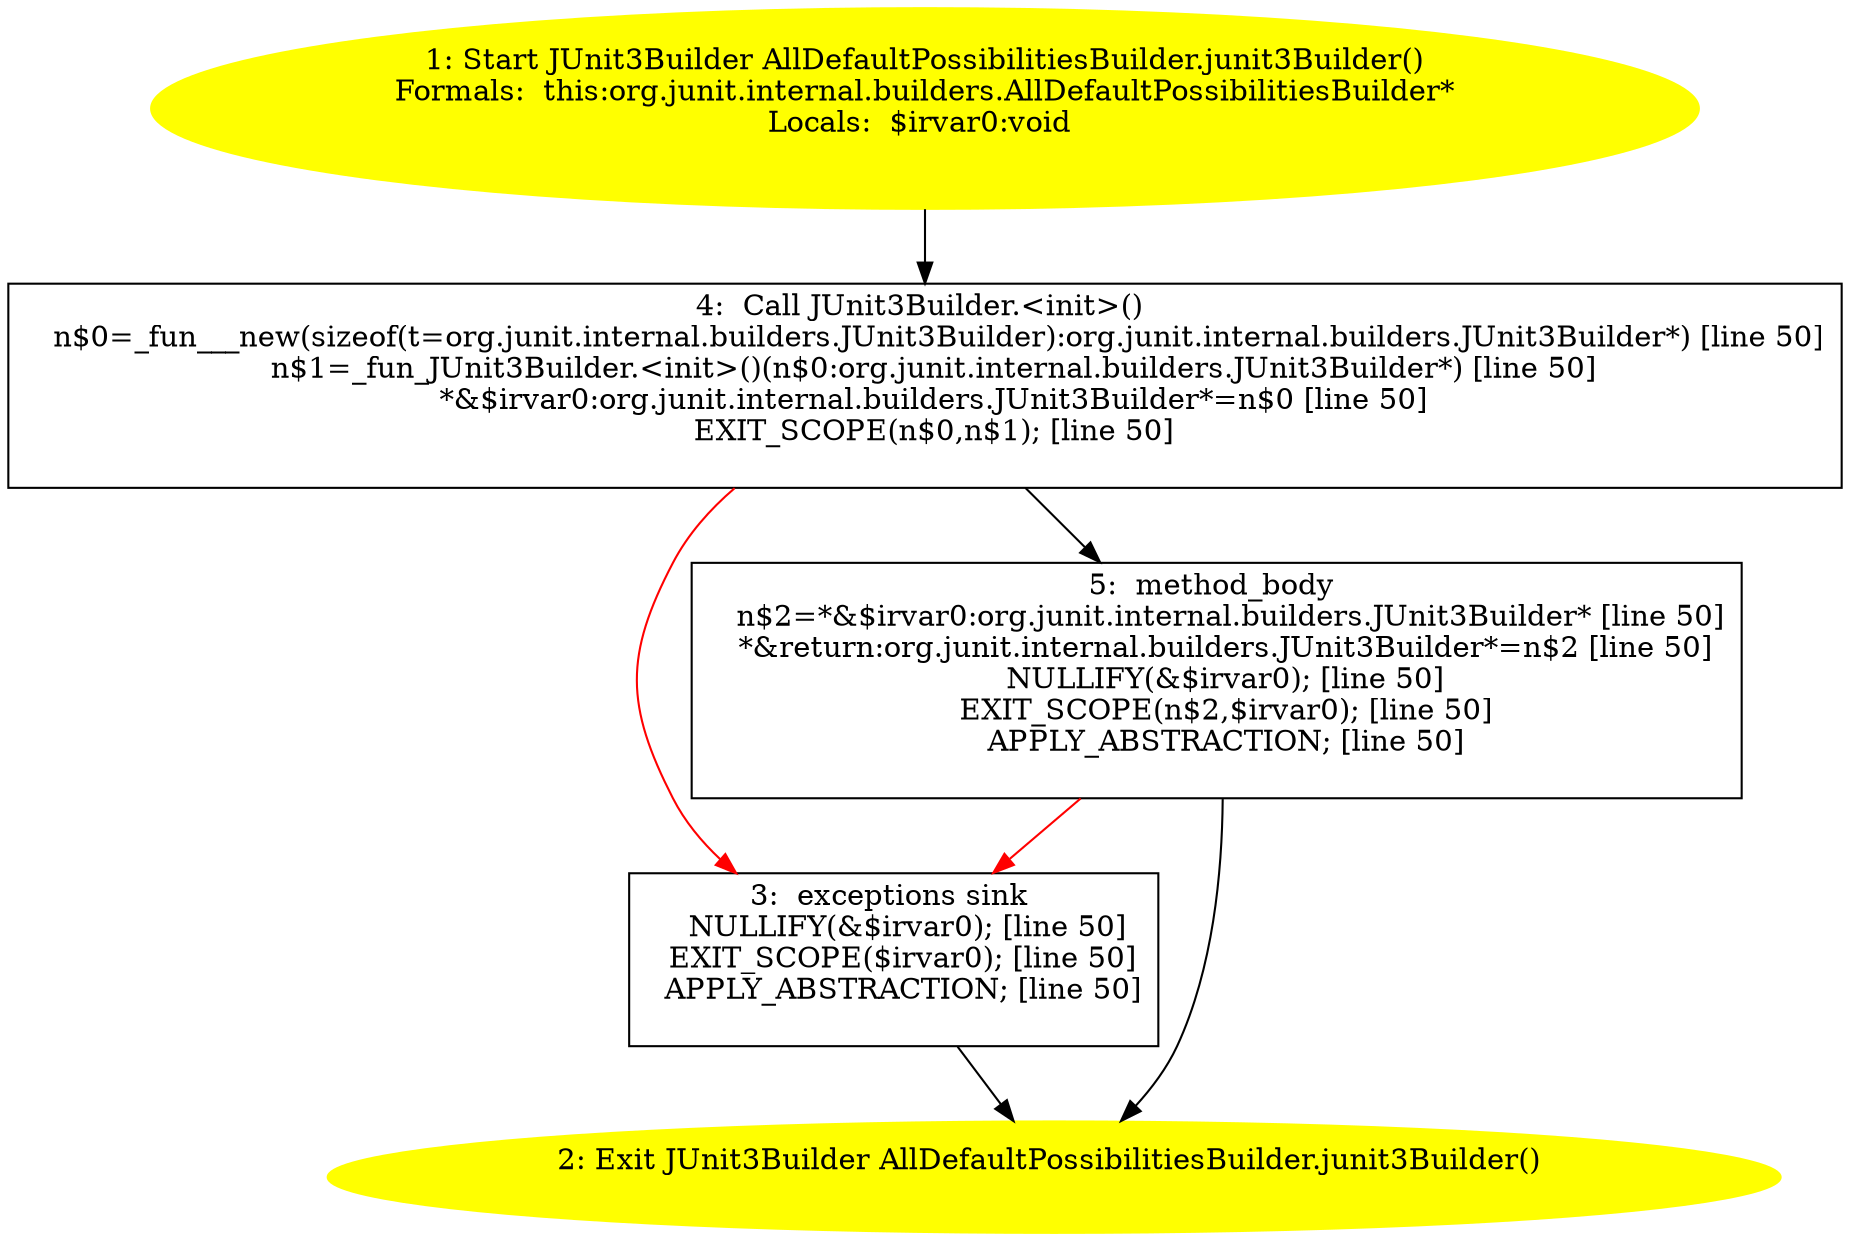 /* @generated */
digraph cfg {
"org.junit.internal.builders.AllDefaultPossibilitiesBuilder.junit3Builder():org.junit.internal.builde.edbd7d3b607ce9afe61f0563ba2d270f_1" [label="1: Start JUnit3Builder AllDefaultPossibilitiesBuilder.junit3Builder()\nFormals:  this:org.junit.internal.builders.AllDefaultPossibilitiesBuilder*\nLocals:  $irvar0:void \n  " color=yellow style=filled]
	

	 "org.junit.internal.builders.AllDefaultPossibilitiesBuilder.junit3Builder():org.junit.internal.builde.edbd7d3b607ce9afe61f0563ba2d270f_1" -> "org.junit.internal.builders.AllDefaultPossibilitiesBuilder.junit3Builder():org.junit.internal.builde.edbd7d3b607ce9afe61f0563ba2d270f_4" ;
"org.junit.internal.builders.AllDefaultPossibilitiesBuilder.junit3Builder():org.junit.internal.builde.edbd7d3b607ce9afe61f0563ba2d270f_2" [label="2: Exit JUnit3Builder AllDefaultPossibilitiesBuilder.junit3Builder() \n  " color=yellow style=filled]
	

"org.junit.internal.builders.AllDefaultPossibilitiesBuilder.junit3Builder():org.junit.internal.builde.edbd7d3b607ce9afe61f0563ba2d270f_3" [label="3:  exceptions sink \n   NULLIFY(&$irvar0); [line 50]\n  EXIT_SCOPE($irvar0); [line 50]\n  APPLY_ABSTRACTION; [line 50]\n " shape="box"]
	

	 "org.junit.internal.builders.AllDefaultPossibilitiesBuilder.junit3Builder():org.junit.internal.builde.edbd7d3b607ce9afe61f0563ba2d270f_3" -> "org.junit.internal.builders.AllDefaultPossibilitiesBuilder.junit3Builder():org.junit.internal.builde.edbd7d3b607ce9afe61f0563ba2d270f_2" ;
"org.junit.internal.builders.AllDefaultPossibilitiesBuilder.junit3Builder():org.junit.internal.builde.edbd7d3b607ce9afe61f0563ba2d270f_4" [label="4:  Call JUnit3Builder.<init>() \n   n$0=_fun___new(sizeof(t=org.junit.internal.builders.JUnit3Builder):org.junit.internal.builders.JUnit3Builder*) [line 50]\n  n$1=_fun_JUnit3Builder.<init>()(n$0:org.junit.internal.builders.JUnit3Builder*) [line 50]\n  *&$irvar0:org.junit.internal.builders.JUnit3Builder*=n$0 [line 50]\n  EXIT_SCOPE(n$0,n$1); [line 50]\n " shape="box"]
	

	 "org.junit.internal.builders.AllDefaultPossibilitiesBuilder.junit3Builder():org.junit.internal.builde.edbd7d3b607ce9afe61f0563ba2d270f_4" -> "org.junit.internal.builders.AllDefaultPossibilitiesBuilder.junit3Builder():org.junit.internal.builde.edbd7d3b607ce9afe61f0563ba2d270f_5" ;
	 "org.junit.internal.builders.AllDefaultPossibilitiesBuilder.junit3Builder():org.junit.internal.builde.edbd7d3b607ce9afe61f0563ba2d270f_4" -> "org.junit.internal.builders.AllDefaultPossibilitiesBuilder.junit3Builder():org.junit.internal.builde.edbd7d3b607ce9afe61f0563ba2d270f_3" [color="red" ];
"org.junit.internal.builders.AllDefaultPossibilitiesBuilder.junit3Builder():org.junit.internal.builde.edbd7d3b607ce9afe61f0563ba2d270f_5" [label="5:  method_body \n   n$2=*&$irvar0:org.junit.internal.builders.JUnit3Builder* [line 50]\n  *&return:org.junit.internal.builders.JUnit3Builder*=n$2 [line 50]\n  NULLIFY(&$irvar0); [line 50]\n  EXIT_SCOPE(n$2,$irvar0); [line 50]\n  APPLY_ABSTRACTION; [line 50]\n " shape="box"]
	

	 "org.junit.internal.builders.AllDefaultPossibilitiesBuilder.junit3Builder():org.junit.internal.builde.edbd7d3b607ce9afe61f0563ba2d270f_5" -> "org.junit.internal.builders.AllDefaultPossibilitiesBuilder.junit3Builder():org.junit.internal.builde.edbd7d3b607ce9afe61f0563ba2d270f_2" ;
	 "org.junit.internal.builders.AllDefaultPossibilitiesBuilder.junit3Builder():org.junit.internal.builde.edbd7d3b607ce9afe61f0563ba2d270f_5" -> "org.junit.internal.builders.AllDefaultPossibilitiesBuilder.junit3Builder():org.junit.internal.builde.edbd7d3b607ce9afe61f0563ba2d270f_3" [color="red" ];
}

